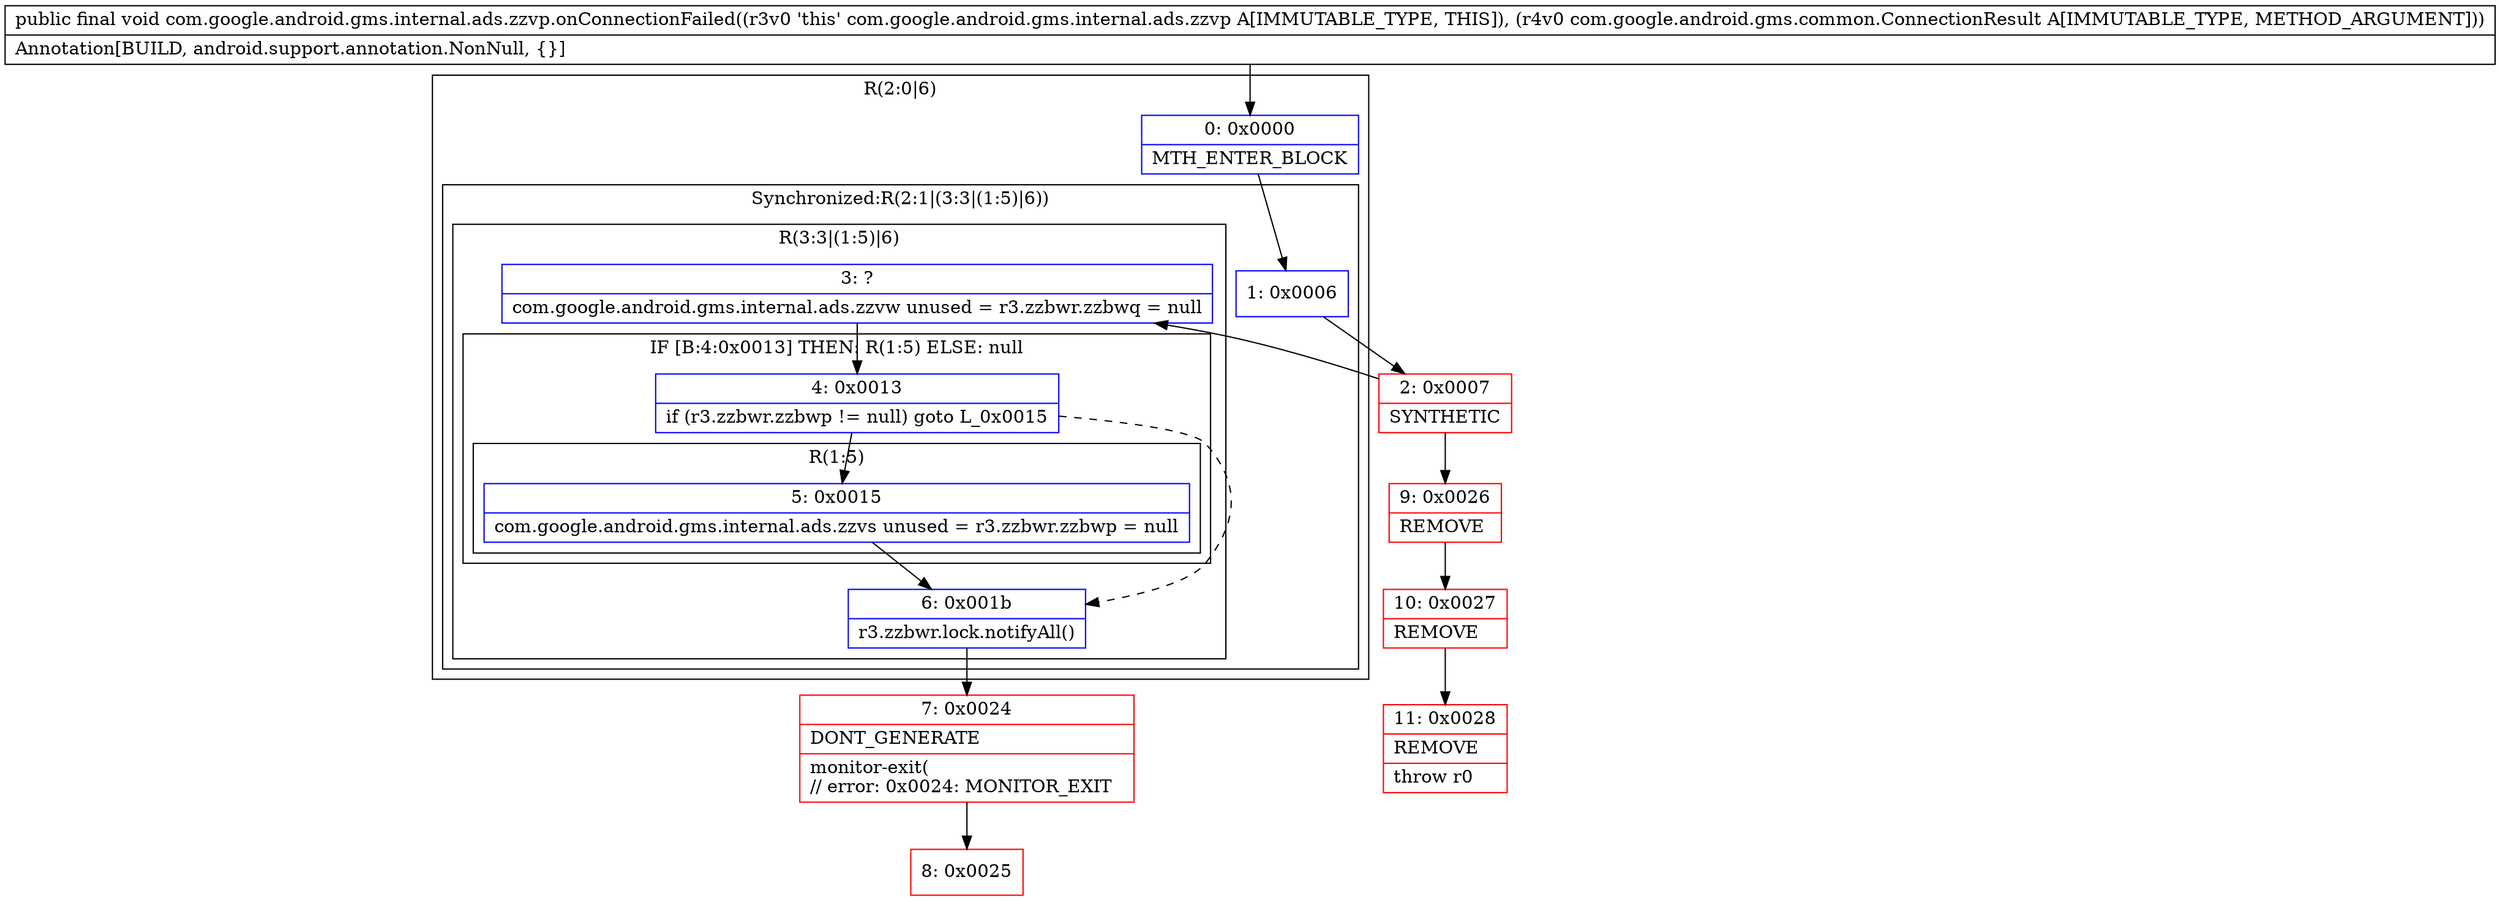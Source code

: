 digraph "CFG forcom.google.android.gms.internal.ads.zzvp.onConnectionFailed(Lcom\/google\/android\/gms\/common\/ConnectionResult;)V" {
subgraph cluster_Region_1047030348 {
label = "R(2:0|6)";
node [shape=record,color=blue];
Node_0 [shape=record,label="{0\:\ 0x0000|MTH_ENTER_BLOCK\l}"];
subgraph cluster_SynchronizedRegion_1735227753 {
label = "Synchronized:R(2:1|(3:3|(1:5)|6))";
node [shape=record,color=blue];
Node_1 [shape=record,label="{1\:\ 0x0006}"];
subgraph cluster_Region_512545120 {
label = "R(3:3|(1:5)|6)";
node [shape=record,color=blue];
Node_3 [shape=record,label="{3\:\ ?|com.google.android.gms.internal.ads.zzvw unused = r3.zzbwr.zzbwq = null\l}"];
subgraph cluster_IfRegion_1851938901 {
label = "IF [B:4:0x0013] THEN: R(1:5) ELSE: null";
node [shape=record,color=blue];
Node_4 [shape=record,label="{4\:\ 0x0013|if (r3.zzbwr.zzbwp != null) goto L_0x0015\l}"];
subgraph cluster_Region_321218015 {
label = "R(1:5)";
node [shape=record,color=blue];
Node_5 [shape=record,label="{5\:\ 0x0015|com.google.android.gms.internal.ads.zzvs unused = r3.zzbwr.zzbwp = null\l}"];
}
}
Node_6 [shape=record,label="{6\:\ 0x001b|r3.zzbwr.lock.notifyAll()\l}"];
}
}
}
Node_2 [shape=record,color=red,label="{2\:\ 0x0007|SYNTHETIC\l}"];
Node_7 [shape=record,color=red,label="{7\:\ 0x0024|DONT_GENERATE\l|monitor\-exit(\l\/\/ error: 0x0024: MONITOR_EXIT  \l}"];
Node_8 [shape=record,color=red,label="{8\:\ 0x0025}"];
Node_9 [shape=record,color=red,label="{9\:\ 0x0026|REMOVE\l}"];
Node_10 [shape=record,color=red,label="{10\:\ 0x0027|REMOVE\l}"];
Node_11 [shape=record,color=red,label="{11\:\ 0x0028|REMOVE\l|throw r0\l}"];
MethodNode[shape=record,label="{public final void com.google.android.gms.internal.ads.zzvp.onConnectionFailed((r3v0 'this' com.google.android.gms.internal.ads.zzvp A[IMMUTABLE_TYPE, THIS]), (r4v0 com.google.android.gms.common.ConnectionResult A[IMMUTABLE_TYPE, METHOD_ARGUMENT]))  | Annotation[BUILD, android.support.annotation.NonNull, \{\}]\l}"];
MethodNode -> Node_0;
Node_0 -> Node_1;
Node_1 -> Node_2;
Node_3 -> Node_4;
Node_4 -> Node_5;
Node_4 -> Node_6[style=dashed];
Node_5 -> Node_6;
Node_6 -> Node_7;
Node_2 -> Node_3;
Node_2 -> Node_9;
Node_7 -> Node_8;
Node_9 -> Node_10;
Node_10 -> Node_11;
}

